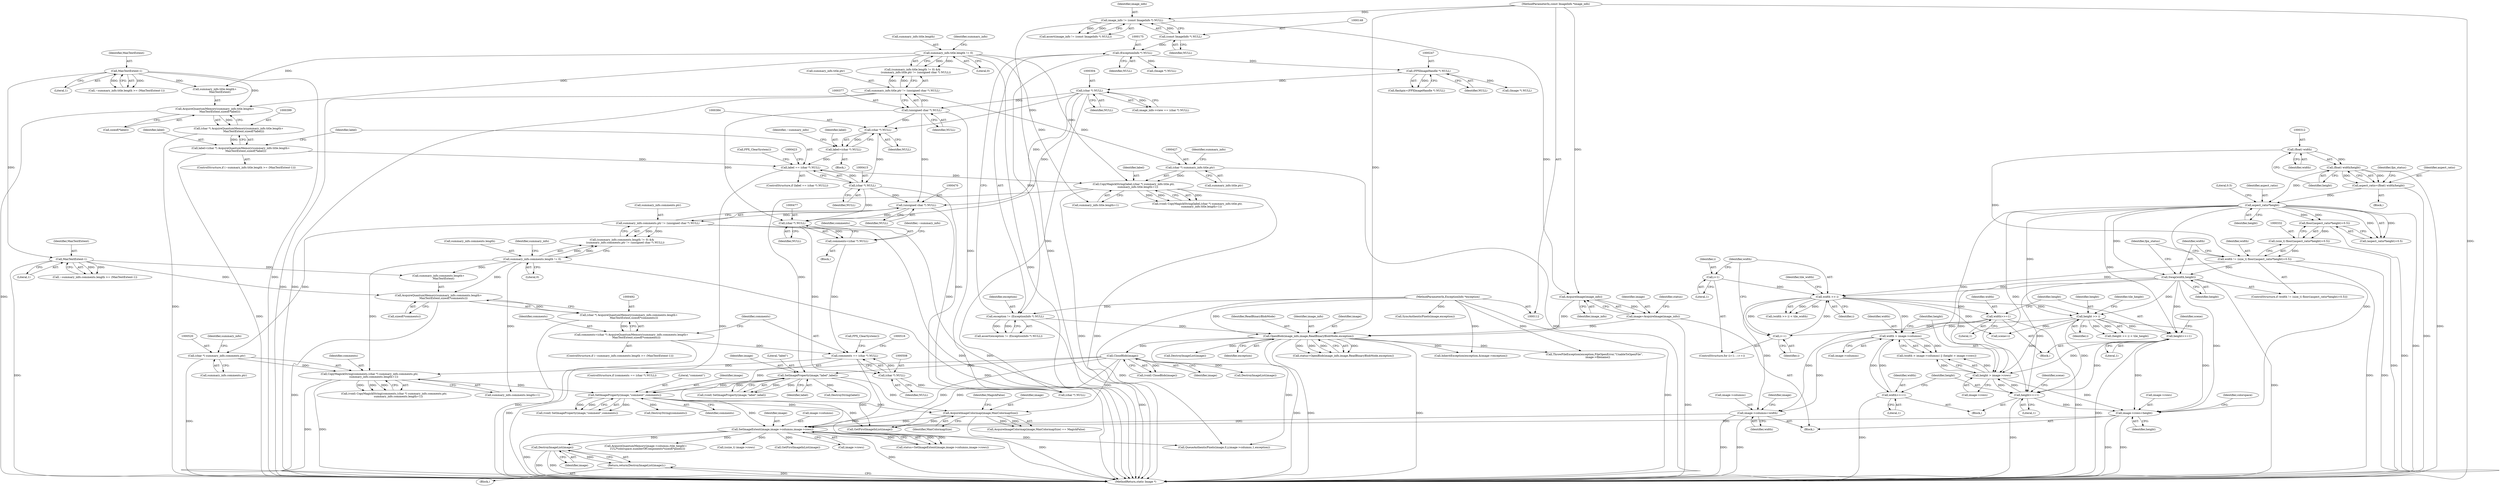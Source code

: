 digraph "0_ImageMagick_f6e9d0d9955e85bdd7540b251cd50d598dacc5e6_19@pointer" {
"1000698" [label="(Call,DestroyImageList(image))"];
"1000678" [label="(Call,SetImageExtent(image,image->columns,image->rows))"];
"1000535" [label="(Call,SetImageProperty(image,\"comment\",comments))"];
"1000209" [label="(Call,CloseBlob(image))"];
"1000189" [label="(Call,OpenBlob(image_info,image,ReadBinaryBlobMode,exception))"];
"1000185" [label="(Call,AcquireImage(image_info))"];
"1000145" [label="(Call,image_info != (const ImageInfo *) NULL)"];
"1000113" [label="(MethodParameterIn,const ImageInfo *image_info)"];
"1000147" [label="(Call,(const ImageInfo *) NULL)"];
"1000183" [label="(Call,image=AcquireImage(image_info))"];
"1000172" [label="(Call,exception != (ExceptionInfo *) NULL)"];
"1000114" [label="(MethodParameterIn,ExceptionInfo *exception)"];
"1000174" [label="(Call,(ExceptionInfo *) NULL)"];
"1000442" [label="(Call,SetImageProperty(image,\"label\",label))"];
"1000424" [label="(Call,CopyMagickString(label,(char *) summary_info.title.ptr,\n          summary_info.title.length+1))"];
"1000412" [label="(Call,label == (char *) NULL)"];
"1000396" [label="(Call,label=(char *) AcquireQuantumMemory(summary_info.title.length+\n            MaxTextExtent,sizeof(*label)))"];
"1000398" [label="(Call,(char *) AcquireQuantumMemory(summary_info.title.length+\n            MaxTextExtent,sizeof(*label)))"];
"1000400" [label="(Call,AcquireQuantumMemory(summary_info.title.length+\n            MaxTextExtent,sizeof(*label)))"];
"1000363" [label="(Call,summary_info.title.length != 0)"];
"1000393" [label="(Call,MaxTextExtent-1)"];
"1000381" [label="(Call,label=(char *) NULL)"];
"1000383" [label="(Call,(char *) NULL)"];
"1000303" [label="(Call,(char *) NULL)"];
"1000246" [label="(Call,(FPXImageHandle *) NULL)"];
"1000376" [label="(Call,(unsigned char *) NULL)"];
"1000414" [label="(Call,(char *) NULL)"];
"1000426" [label="(Call,(char *) summary_info.title.ptr)"];
"1000370" [label="(Call,summary_info.title.ptr != (unsigned char *) NULL)"];
"1000517" [label="(Call,CopyMagickString(comments,(char *) summary_info.comments.ptr,\n          summary_info.comments.length+1))"];
"1000505" [label="(Call,comments == (char *) NULL)"];
"1000474" [label="(Call,comments=(char *) NULL)"];
"1000476" [label="(Call,(char *) NULL)"];
"1000469" [label="(Call,(unsigned char *) NULL)"];
"1000489" [label="(Call,comments=(char *) AcquireQuantumMemory(summary_info.comments.length+\n            MaxTextExtent,sizeof(*comments)))"];
"1000491" [label="(Call,(char *) AcquireQuantumMemory(summary_info.comments.length+\n            MaxTextExtent,sizeof(*comments)))"];
"1000493" [label="(Call,AcquireQuantumMemory(summary_info.comments.length+\n            MaxTextExtent,sizeof(*comments)))"];
"1000456" [label="(Call,summary_info.comments.length != 0)"];
"1000486" [label="(Call,MaxTextExtent-1)"];
"1000507" [label="(Call,(char *) NULL)"];
"1000519" [label="(Call,(char *) summary_info.comments.ptr)"];
"1000463" [label="(Call,summary_info.comments.ptr != (unsigned char *) NULL)"];
"1000652" [label="(Call,AcquireImageColormap(image,MaxColormapSize))"];
"1000620" [label="(Call,image->columns=width)"];
"1000578" [label="(Call,width>>=1)"];
"1000552" [label="(Call,width >> i)"];
"1000329" [label="(Call,width != (size_t) floor((aspect_ratio*height)+0.5))"];
"1000311" [label="(Call,(float) width)"];
"1000331" [label="(Call,(size_t) floor((aspect_ratio*height)+0.5))"];
"1000333" [label="(Call,floor((aspect_ratio*height)+0.5))"];
"1000335" [label="(Call,aspect_ratio*height)"];
"1000308" [label="(Call,aspect_ratio=(float) width/height)"];
"1000310" [label="(Call,(float) width/height)"];
"1000339" [label="(Call,Swap(width,height))"];
"1000547" [label="(Call,i++)"];
"1000557" [label="(Call,height >> i)"];
"1000544" [label="(Call,i=1)"];
"1000596" [label="(Call,width > image->columns)"];
"1000607" [label="(Call,width>>=1)"];
"1000625" [label="(Call,image->rows=height)"];
"1000601" [label="(Call,height > image->rows)"];
"1000610" [label="(Call,height>>=1)"];
"1000581" [label="(Call,height>>=1)"];
"1000697" [label="(Return,return(DestroyImageList(image));)"];
"1000422" [label="(Call,(void) CopyMagickString(label,(char *) summary_info.title.ptr,\n          summary_info.title.length+1))"];
"1000490" [label="(Identifier,comments)"];
"1000433" [label="(Call,summary_info.title.length+1)"];
"1000171" [label="(Call,assert(exception != (ExceptionInfo *) NULL))"];
"1000193" [label="(Identifier,exception)"];
"1000577" [label="(Block,)"];
"1000491" [label="(Call,(char *) AcquireQuantumMemory(summary_info.comments.length+\n            MaxTextExtent,sizeof(*comments)))"];
"1000387" [label="(Call,~summary_info.title.length >= (MaxTextExtent-1))"];
"1000621" [label="(Call,image->columns)"];
"1000401" [label="(Call,summary_info.title.length+\n            MaxTextExtent)"];
"1000184" [label="(Identifier,image)"];
"1000330" [label="(Identifier,width)"];
"1000400" [label="(Call,AcquireQuantumMemory(summary_info.title.length+\n            MaxTextExtent,sizeof(*label)))"];
"1000518" [label="(Identifier,comments)"];
"1000606" [label="(Block,)"];
"1000440" [label="(Call,(void) SetImageProperty(image,\"label\",label))"];
"1000634" [label="(Identifier,colorspace)"];
"1000479" [label="(ControlStructure,if (~summary_info.comments.length >= (MaxTextExtent-1)))"];
"1000448" [label="(Call,DestroyString(label))"];
"1000537" [label="(Literal,\"comment\")"];
"1000541" [label="(Call,DestroyString(comments))"];
"1000210" [label="(Identifier,image)"];
"1000624" [label="(Identifier,width)"];
"1000551" [label="(Call,(width >> i) < tile_width)"];
"1000272" [label="(Call,ThrowFileException(exception,FileOpenError,\"UnableToOpenFile\",\n        image->filename))"];
"1000186" [label="(Identifier,image_info)"];
"1000674" [label="(Call,GetFirstImageInList(image))"];
"1000507" [label="(Call,(char *) NULL)"];
"1000335" [label="(Call,aspect_ratio*height)"];
"1000336" [label="(Identifier,aspect_ratio)"];
"1000390" [label="(Identifier,~summary_info)"];
"1000608" [label="(Identifier,width)"];
"1000188" [label="(Identifier,status)"];
"1000187" [label="(Call,status=OpenBlob(image_info,image,ReadBinaryBlobMode,exception))"];
"1000341" [label="(Identifier,height)"];
"1000338" [label="(Literal,0.5)"];
"1000183" [label="(Call,image=AcquireImage(image_info))"];
"1000611" [label="(Identifier,height)"];
"1000328" [label="(ControlStructure,if (width != (size_t) floor((aspect_ratio*height)+0.5)))"];
"1000486" [label="(Call,MaxTextExtent-1)"];
"1000601" [label="(Call,height > image->rows)"];
"1000517" [label="(Call,CopyMagickString(comments,(char *) summary_info.comments.ptr,\n          summary_info.comments.length+1))"];
"1000545" [label="(Identifier,i)"];
"1000538" [label="(Identifier,comments)"];
"1000475" [label="(Identifier,comments)"];
"1000471" [label="(Identifier,NULL)"];
"1000314" [label="(Identifier,height)"];
"1000172" [label="(Call,exception != (ExceptionInfo *) NULL)"];
"1000556" [label="(Call,(height >> i) < tile_height)"];
"1000382" [label="(Identifier,label)"];
"1000244" [label="(Call,flashpix=(FPXImageHandle *) NULL)"];
"1000281" [label="(Call,DestroyImageList(image))"];
"1000413" [label="(Identifier,label)"];
"1000603" [label="(Call,image->rows)"];
"1000174" [label="(Call,(ExceptionInfo *) NULL)"];
"1000248" [label="(Identifier,NULL)"];
"1000204" [label="(Call,(Image *) NULL)"];
"1000629" [label="(Identifier,height)"];
"1000697" [label="(Return,return(DestroyImageList(image));)"];
"1000596" [label="(Call,width > image->columns)"];
"1000678" [label="(Call,SetImageExtent(image,image->columns,image->rows))"];
"1000176" [label="(Identifier,NULL)"];
"1000478" [label="(Identifier,NULL)"];
"1000362" [label="(Call,(summary_info.title.length != 0) &&\n        (summary_info.title.ptr != (unsigned char *) NULL))"];
"1000147" [label="(Call,(const ImageInfo *) NULL)"];
"1000146" [label="(Identifier,image_info)"];
"1000536" [label="(Identifier,image)"];
"1000933" [label="(Call,QueueAuthenticPixels(image,0,y,image->columns,1,exception))"];
"1000414" [label="(Call,(char *) NULL)"];
"1000306" [label="(Block,)"];
"1000691" [label="(Call,InheritException(exception,&image->exception))"];
"1000676" [label="(Call,status=SetImageExtent(image,image->columns,image->rows))"];
"1000555" [label="(Identifier,tile_width)"];
"1000609" [label="(Literal,1)"];
"1000474" [label="(Call,comments=(char *) NULL)"];
"1000543" [label="(ControlStructure,for (i=1; ; i++))"];
"1000408" [label="(Call,sizeof(*label))"];
"1000552" [label="(Call,width >> i)"];
"1000311" [label="(Call,(float) width)"];
"1000597" [label="(Identifier,width)"];
"1000548" [label="(Identifier,i)"];
"1000529" [label="(Identifier,summary_info)"];
"1000578" [label="(Call,width>>=1)"];
"1000544" [label="(Call,i=1)"];
"1000626" [label="(Call,image->rows)"];
"1000704" [label="(Call,AcquireQuantumMemory(image->columns,(tile_height+\n    1UL)*colorspace.numberOfComponents*sizeof(*pixels)))"];
"1000535" [label="(Call,SetImageProperty(image,\"comment\",comments))"];
"1000284" [label="(Call,(Image *) NULL)"];
"1000464" [label="(Call,summary_info.comments.ptr)"];
"1000610" [label="(Call,height>>=1)"];
"1000371" [label="(Call,summary_info.title.ptr)"];
"1000115" [label="(Block,)"];
"1000526" [label="(Call,summary_info.comments.length+1)"];
"1000521" [label="(Call,summary_info.comments.ptr)"];
"1000331" [label="(Call,(size_t) floor((aspect_ratio*height)+0.5))"];
"1000654" [label="(Identifier,MaxColormapSize)"];
"1000337" [label="(Identifier,height)"];
"1000546" [label="(Literal,1)"];
"1000581" [label="(Call,height>>=1)"];
"1000416" [label="(Identifier,NULL)"];
"1000173" [label="(Identifier,exception)"];
"1001194" [label="(Call,SyncAuthenticPixels(image,exception))"];
"1000680" [label="(Call,image->columns)"];
"1000511" [label="(Call,FPX_ClearSystem())"];
"1000376" [label="(Call,(unsigned char *) NULL)"];
"1000299" [label="(Call,image_info->view == (char *) NULL)"];
"1000113" [label="(MethodParameterIn,const ImageInfo *image_info)"];
"1000428" [label="(Call,summary_info.title.ptr)"];
"1000385" [label="(Identifier,NULL)"];
"1000386" [label="(ControlStructure,if (~summary_info.title.length >= (MaxTextExtent-1)))"];
"1000505" [label="(Call,comments == (char *) NULL)"];
"1000515" [label="(Call,(void) CopyMagickString(comments,(char *) summary_info.comments.ptr,\n          summary_info.comments.length+1))"];
"1000558" [label="(Identifier,height)"];
"1000425" [label="(Identifier,label)"];
"1000559" [label="(Identifier,i)"];
"1000334" [label="(Call,(aspect_ratio*height)+0.5)"];
"1000309" [label="(Identifier,aspect_ratio)"];
"1000144" [label="(Call,assert(image_info != (const ImageInfo *) NULL))"];
"1000489" [label="(Call,comments=(char *) AcquireQuantumMemory(summary_info.comments.length+\n            MaxTextExtent,sizeof(*comments)))"];
"1000488" [label="(Literal,1)"];
"1000436" [label="(Identifier,summary_info)"];
"1000472" [label="(Block,)"];
"1000476" [label="(Call,(char *) NULL)"];
"1000554" [label="(Identifier,i)"];
"1000580" [label="(Literal,1)"];
"1000316" [label="(Identifier,fpx_status)"];
"1000305" [label="(Identifier,NULL)"];
"1000339" [label="(Call,Swap(width,height))"];
"1000504" [label="(ControlStructure,if (comments == (char *) NULL))"];
"1000690" [label="(Block,)"];
"1000394" [label="(Identifier,MaxTextExtent)"];
"1000303" [label="(Call,(char *) NULL)"];
"1000466" [label="(Identifier,summary_info)"];
"1000443" [label="(Identifier,image)"];
"1000699" [label="(Identifier,image)"];
"1000370" [label="(Call,summary_info.title.ptr != (unsigned char *) NULL)"];
"1000383" [label="(Call,(char *) NULL)"];
"1000698" [label="(Call,DestroyImageList(image))"];
"1000364" [label="(Call,summary_info.title.length)"];
"1000373" [label="(Identifier,summary_info)"];
"1000412" [label="(Call,label == (char *) NULL)"];
"1000509" [label="(Identifier,NULL)"];
"1000627" [label="(Identifier,image)"];
"1000340" [label="(Identifier,width)"];
"1000192" [label="(Identifier,ReadBinaryBlobMode)"];
"1000607" [label="(Call,width>>=1)"];
"1000480" [label="(Call,~summary_info.comments.length >= (MaxTextExtent-1))"];
"1000595" [label="(Call,(width > image->columns) || (height > image->rows))"];
"1000557" [label="(Call,height >> i)"];
"1000424" [label="(Call,CopyMagickString(label,(char *) summary_info.title.ptr,\n          summary_info.title.length+1))"];
"1000343" [label="(Identifier,fpx_status)"];
"1000553" [label="(Identifier,width)"];
"1000533" [label="(Call,(void) SetImageProperty(image,\"comment\",comments))"];
"1000579" [label="(Identifier,width)"];
"1000493" [label="(Call,AcquireQuantumMemory(summary_info.comments.length+\n            MaxTextExtent,sizeof(*comments)))"];
"1000444" [label="(Literal,\"label\")"];
"1000363" [label="(Call,summary_info.title.length != 0)"];
"1000583" [label="(Literal,1)"];
"1000457" [label="(Call,summary_info.comments.length)"];
"1000397" [label="(Identifier,label)"];
"1000562" [label="(Call,scene=i)"];
"1000469" [label="(Call,(unsigned char *) NULL)"];
"1000923" [label="(Call,(ssize_t) image->rows)"];
"1000598" [label="(Call,image->columns)"];
"1000398" [label="(Call,(char *) AcquireQuantumMemory(summary_info.title.length+\n            MaxTextExtent,sizeof(*label)))"];
"1000612" [label="(Literal,1)"];
"1000209" [label="(Call,CloseBlob(image))"];
"1000246" [label="(Call,(FPXImageHandle *) NULL)"];
"1000445" [label="(Identifier,label)"];
"1000145" [label="(Call,image_info != (const ImageInfo *) NULL)"];
"1000381" [label="(Call,label=(char *) NULL)"];
"1000455" [label="(Call,(summary_info.comments.length != 0) &&\n        (summary_info.comments.ptr != (unsigned char *) NULL))"];
"1000369" [label="(Literal,0)"];
"1000207" [label="(Call,(void) CloseBlob(image))"];
"1000456" [label="(Call,summary_info.comments.length != 0)"];
"1000185" [label="(Call,AcquireImage(image_info))"];
"1000651" [label="(Call,AcquireImageColormap(image,MaxColormapSize) == MagickFalse)"];
"1000614" [label="(Identifier,scene)"];
"1000308" [label="(Call,aspect_ratio=(float) width/height)"];
"1000149" [label="(Identifier,NULL)"];
"1000591" [label="(Call,(char *) NULL)"];
"1000201" [label="(Call,DestroyImageList(image))"];
"1000602" [label="(Identifier,height)"];
"1000652" [label="(Call,AcquireImageColormap(image,MaxColormapSize))"];
"1000483" [label="(Identifier,~summary_info)"];
"1000494" [label="(Call,summary_info.comments.length+\n            MaxTextExtent)"];
"1000462" [label="(Literal,0)"];
"1000519" [label="(Call,(char *) summary_info.comments.ptr)"];
"1000329" [label="(Call,width != (size_t) floor((aspect_ratio*height)+0.5))"];
"1000442" [label="(Call,SetImageProperty(image,\"label\",label))"];
"1000620" [label="(Call,image->columns=width)"];
"1000189" [label="(Call,OpenBlob(image_info,image,ReadBinaryBlobMode,exception))"];
"1000396" [label="(Call,label=(char *) AcquireQuantumMemory(summary_info.title.length+\n            MaxTextExtent,sizeof(*label)))"];
"1000393" [label="(Call,MaxTextExtent-1)"];
"1000506" [label="(Identifier,comments)"];
"1001229" [label="(MethodReturn,static Image *)"];
"1000114" [label="(MethodParameterIn,ExceptionInfo *exception)"];
"1000395" [label="(Literal,1)"];
"1000190" [label="(Identifier,image_info)"];
"1000313" [label="(Identifier,width)"];
"1000655" [label="(Identifier,MagickFalse)"];
"1000418" [label="(Call,FPX_ClearSystem())"];
"1000463" [label="(Call,summary_info.comments.ptr != (unsigned char *) NULL)"];
"1000310" [label="(Call,(float) width/height)"];
"1000191" [label="(Identifier,image)"];
"1000560" [label="(Identifier,tile_height)"];
"1000379" [label="(Block,)"];
"1000378" [label="(Identifier,NULL)"];
"1001227" [label="(Call,GetFirstImageInList(image))"];
"1000547" [label="(Call,i++)"];
"1000426" [label="(Call,(char *) summary_info.title.ptr)"];
"1000501" [label="(Call,sizeof(*comments))"];
"1000333" [label="(Call,floor((aspect_ratio*height)+0.5))"];
"1000585" [label="(Identifier,scene)"];
"1000625" [label="(Call,image->rows=height)"];
"1000683" [label="(Call,image->rows)"];
"1000679" [label="(Identifier,image)"];
"1000487" [label="(Identifier,MaxTextExtent)"];
"1000653" [label="(Identifier,image)"];
"1000582" [label="(Identifier,height)"];
"1000411" [label="(ControlStructure,if (label == (char *) NULL))"];
"1000698" -> "1000697"  [label="AST: "];
"1000698" -> "1000699"  [label="CFG: "];
"1000699" -> "1000698"  [label="AST: "];
"1000697" -> "1000698"  [label="CFG: "];
"1000698" -> "1001229"  [label="DDG: "];
"1000698" -> "1001229"  [label="DDG: "];
"1000698" -> "1000697"  [label="DDG: "];
"1000678" -> "1000698"  [label="DDG: "];
"1000678" -> "1000676"  [label="AST: "];
"1000678" -> "1000683"  [label="CFG: "];
"1000679" -> "1000678"  [label="AST: "];
"1000680" -> "1000678"  [label="AST: "];
"1000683" -> "1000678"  [label="AST: "];
"1000676" -> "1000678"  [label="CFG: "];
"1000678" -> "1001229"  [label="DDG: "];
"1000678" -> "1001229"  [label="DDG: "];
"1000678" -> "1000676"  [label="DDG: "];
"1000678" -> "1000676"  [label="DDG: "];
"1000678" -> "1000676"  [label="DDG: "];
"1000535" -> "1000678"  [label="DDG: "];
"1000652" -> "1000678"  [label="DDG: "];
"1000209" -> "1000678"  [label="DDG: "];
"1000442" -> "1000678"  [label="DDG: "];
"1000620" -> "1000678"  [label="DDG: "];
"1000625" -> "1000678"  [label="DDG: "];
"1000678" -> "1000704"  [label="DDG: "];
"1000678" -> "1000923"  [label="DDG: "];
"1000678" -> "1000933"  [label="DDG: "];
"1000678" -> "1001227"  [label="DDG: "];
"1000535" -> "1000533"  [label="AST: "];
"1000535" -> "1000538"  [label="CFG: "];
"1000536" -> "1000535"  [label="AST: "];
"1000537" -> "1000535"  [label="AST: "];
"1000538" -> "1000535"  [label="AST: "];
"1000533" -> "1000535"  [label="CFG: "];
"1000535" -> "1000533"  [label="DDG: "];
"1000535" -> "1000533"  [label="DDG: "];
"1000535" -> "1000533"  [label="DDG: "];
"1000209" -> "1000535"  [label="DDG: "];
"1000442" -> "1000535"  [label="DDG: "];
"1000517" -> "1000535"  [label="DDG: "];
"1000535" -> "1000541"  [label="DDG: "];
"1000535" -> "1000652"  [label="DDG: "];
"1000535" -> "1000674"  [label="DDG: "];
"1000209" -> "1000207"  [label="AST: "];
"1000209" -> "1000210"  [label="CFG: "];
"1000210" -> "1000209"  [label="AST: "];
"1000207" -> "1000209"  [label="CFG: "];
"1000209" -> "1000207"  [label="DDG: "];
"1000189" -> "1000209"  [label="DDG: "];
"1000209" -> "1000281"  [label="DDG: "];
"1000209" -> "1000442"  [label="DDG: "];
"1000209" -> "1000652"  [label="DDG: "];
"1000209" -> "1000674"  [label="DDG: "];
"1000189" -> "1000187"  [label="AST: "];
"1000189" -> "1000193"  [label="CFG: "];
"1000190" -> "1000189"  [label="AST: "];
"1000191" -> "1000189"  [label="AST: "];
"1000192" -> "1000189"  [label="AST: "];
"1000193" -> "1000189"  [label="AST: "];
"1000187" -> "1000189"  [label="CFG: "];
"1000189" -> "1001229"  [label="DDG: "];
"1000189" -> "1001229"  [label="DDG: "];
"1000189" -> "1001229"  [label="DDG: "];
"1000189" -> "1000187"  [label="DDG: "];
"1000189" -> "1000187"  [label="DDG: "];
"1000189" -> "1000187"  [label="DDG: "];
"1000189" -> "1000187"  [label="DDG: "];
"1000185" -> "1000189"  [label="DDG: "];
"1000113" -> "1000189"  [label="DDG: "];
"1000183" -> "1000189"  [label="DDG: "];
"1000172" -> "1000189"  [label="DDG: "];
"1000114" -> "1000189"  [label="DDG: "];
"1000189" -> "1000201"  [label="DDG: "];
"1000189" -> "1000272"  [label="DDG: "];
"1000189" -> "1000691"  [label="DDG: "];
"1000189" -> "1000933"  [label="DDG: "];
"1000185" -> "1000183"  [label="AST: "];
"1000185" -> "1000186"  [label="CFG: "];
"1000186" -> "1000185"  [label="AST: "];
"1000183" -> "1000185"  [label="CFG: "];
"1000185" -> "1000183"  [label="DDG: "];
"1000145" -> "1000185"  [label="DDG: "];
"1000113" -> "1000185"  [label="DDG: "];
"1000145" -> "1000144"  [label="AST: "];
"1000145" -> "1000147"  [label="CFG: "];
"1000146" -> "1000145"  [label="AST: "];
"1000147" -> "1000145"  [label="AST: "];
"1000144" -> "1000145"  [label="CFG: "];
"1000145" -> "1001229"  [label="DDG: "];
"1000145" -> "1000144"  [label="DDG: "];
"1000145" -> "1000144"  [label="DDG: "];
"1000113" -> "1000145"  [label="DDG: "];
"1000147" -> "1000145"  [label="DDG: "];
"1000113" -> "1000112"  [label="AST: "];
"1000113" -> "1001229"  [label="DDG: "];
"1000147" -> "1000149"  [label="CFG: "];
"1000148" -> "1000147"  [label="AST: "];
"1000149" -> "1000147"  [label="AST: "];
"1000147" -> "1000174"  [label="DDG: "];
"1000183" -> "1000115"  [label="AST: "];
"1000184" -> "1000183"  [label="AST: "];
"1000188" -> "1000183"  [label="CFG: "];
"1000183" -> "1001229"  [label="DDG: "];
"1000172" -> "1000171"  [label="AST: "];
"1000172" -> "1000174"  [label="CFG: "];
"1000173" -> "1000172"  [label="AST: "];
"1000174" -> "1000172"  [label="AST: "];
"1000171" -> "1000172"  [label="CFG: "];
"1000172" -> "1001229"  [label="DDG: "];
"1000172" -> "1000171"  [label="DDG: "];
"1000172" -> "1000171"  [label="DDG: "];
"1000114" -> "1000172"  [label="DDG: "];
"1000174" -> "1000172"  [label="DDG: "];
"1000114" -> "1000112"  [label="AST: "];
"1000114" -> "1001229"  [label="DDG: "];
"1000114" -> "1000272"  [label="DDG: "];
"1000114" -> "1000691"  [label="DDG: "];
"1000114" -> "1000933"  [label="DDG: "];
"1000114" -> "1001194"  [label="DDG: "];
"1000174" -> "1000176"  [label="CFG: "];
"1000175" -> "1000174"  [label="AST: "];
"1000176" -> "1000174"  [label="AST: "];
"1000174" -> "1000204"  [label="DDG: "];
"1000174" -> "1000246"  [label="DDG: "];
"1000442" -> "1000440"  [label="AST: "];
"1000442" -> "1000445"  [label="CFG: "];
"1000443" -> "1000442"  [label="AST: "];
"1000444" -> "1000442"  [label="AST: "];
"1000445" -> "1000442"  [label="AST: "];
"1000440" -> "1000442"  [label="CFG: "];
"1000442" -> "1000440"  [label="DDG: "];
"1000442" -> "1000440"  [label="DDG: "];
"1000442" -> "1000440"  [label="DDG: "];
"1000424" -> "1000442"  [label="DDG: "];
"1000442" -> "1000448"  [label="DDG: "];
"1000442" -> "1000652"  [label="DDG: "];
"1000442" -> "1000674"  [label="DDG: "];
"1000424" -> "1000422"  [label="AST: "];
"1000424" -> "1000433"  [label="CFG: "];
"1000425" -> "1000424"  [label="AST: "];
"1000426" -> "1000424"  [label="AST: "];
"1000433" -> "1000424"  [label="AST: "];
"1000422" -> "1000424"  [label="CFG: "];
"1000424" -> "1001229"  [label="DDG: "];
"1000424" -> "1001229"  [label="DDG: "];
"1000424" -> "1000422"  [label="DDG: "];
"1000424" -> "1000422"  [label="DDG: "];
"1000424" -> "1000422"  [label="DDG: "];
"1000412" -> "1000424"  [label="DDG: "];
"1000426" -> "1000424"  [label="DDG: "];
"1000363" -> "1000424"  [label="DDG: "];
"1000412" -> "1000411"  [label="AST: "];
"1000412" -> "1000414"  [label="CFG: "];
"1000413" -> "1000412"  [label="AST: "];
"1000414" -> "1000412"  [label="AST: "];
"1000418" -> "1000412"  [label="CFG: "];
"1000423" -> "1000412"  [label="CFG: "];
"1000412" -> "1001229"  [label="DDG: "];
"1000396" -> "1000412"  [label="DDG: "];
"1000381" -> "1000412"  [label="DDG: "];
"1000414" -> "1000412"  [label="DDG: "];
"1000396" -> "1000386"  [label="AST: "];
"1000396" -> "1000398"  [label="CFG: "];
"1000397" -> "1000396"  [label="AST: "];
"1000398" -> "1000396"  [label="AST: "];
"1000413" -> "1000396"  [label="CFG: "];
"1000396" -> "1001229"  [label="DDG: "];
"1000398" -> "1000396"  [label="DDG: "];
"1000398" -> "1000400"  [label="CFG: "];
"1000399" -> "1000398"  [label="AST: "];
"1000400" -> "1000398"  [label="AST: "];
"1000398" -> "1001229"  [label="DDG: "];
"1000400" -> "1000398"  [label="DDG: "];
"1000400" -> "1000408"  [label="CFG: "];
"1000401" -> "1000400"  [label="AST: "];
"1000408" -> "1000400"  [label="AST: "];
"1000400" -> "1001229"  [label="DDG: "];
"1000363" -> "1000400"  [label="DDG: "];
"1000393" -> "1000400"  [label="DDG: "];
"1000363" -> "1000362"  [label="AST: "];
"1000363" -> "1000369"  [label="CFG: "];
"1000364" -> "1000363"  [label="AST: "];
"1000369" -> "1000363"  [label="AST: "];
"1000373" -> "1000363"  [label="CFG: "];
"1000362" -> "1000363"  [label="CFG: "];
"1000363" -> "1001229"  [label="DDG: "];
"1000363" -> "1000362"  [label="DDG: "];
"1000363" -> "1000362"  [label="DDG: "];
"1000363" -> "1000401"  [label="DDG: "];
"1000363" -> "1000433"  [label="DDG: "];
"1000393" -> "1000387"  [label="AST: "];
"1000393" -> "1000395"  [label="CFG: "];
"1000394" -> "1000393"  [label="AST: "];
"1000395" -> "1000393"  [label="AST: "];
"1000387" -> "1000393"  [label="CFG: "];
"1000393" -> "1001229"  [label="DDG: "];
"1000393" -> "1000387"  [label="DDG: "];
"1000393" -> "1000387"  [label="DDG: "];
"1000393" -> "1000401"  [label="DDG: "];
"1000393" -> "1000486"  [label="DDG: "];
"1000381" -> "1000379"  [label="AST: "];
"1000381" -> "1000383"  [label="CFG: "];
"1000382" -> "1000381"  [label="AST: "];
"1000383" -> "1000381"  [label="AST: "];
"1000390" -> "1000381"  [label="CFG: "];
"1000383" -> "1000381"  [label="DDG: "];
"1000383" -> "1000385"  [label="CFG: "];
"1000384" -> "1000383"  [label="AST: "];
"1000385" -> "1000383"  [label="AST: "];
"1000303" -> "1000383"  [label="DDG: "];
"1000376" -> "1000383"  [label="DDG: "];
"1000383" -> "1000414"  [label="DDG: "];
"1000303" -> "1000299"  [label="AST: "];
"1000303" -> "1000305"  [label="CFG: "];
"1000304" -> "1000303"  [label="AST: "];
"1000305" -> "1000303"  [label="AST: "];
"1000299" -> "1000303"  [label="CFG: "];
"1000303" -> "1000299"  [label="DDG: "];
"1000246" -> "1000303"  [label="DDG: "];
"1000303" -> "1000376"  [label="DDG: "];
"1000303" -> "1000469"  [label="DDG: "];
"1000303" -> "1000476"  [label="DDG: "];
"1000303" -> "1000591"  [label="DDG: "];
"1000246" -> "1000244"  [label="AST: "];
"1000246" -> "1000248"  [label="CFG: "];
"1000247" -> "1000246"  [label="AST: "];
"1000248" -> "1000246"  [label="AST: "];
"1000244" -> "1000246"  [label="CFG: "];
"1000246" -> "1000244"  [label="DDG: "];
"1000246" -> "1000284"  [label="DDG: "];
"1000376" -> "1000370"  [label="AST: "];
"1000376" -> "1000378"  [label="CFG: "];
"1000377" -> "1000376"  [label="AST: "];
"1000378" -> "1000376"  [label="AST: "];
"1000370" -> "1000376"  [label="CFG: "];
"1000376" -> "1000370"  [label="DDG: "];
"1000376" -> "1000469"  [label="DDG: "];
"1000376" -> "1000476"  [label="DDG: "];
"1000376" -> "1000591"  [label="DDG: "];
"1000414" -> "1000416"  [label="CFG: "];
"1000415" -> "1000414"  [label="AST: "];
"1000416" -> "1000414"  [label="AST: "];
"1000414" -> "1000469"  [label="DDG: "];
"1000414" -> "1000476"  [label="DDG: "];
"1000414" -> "1000591"  [label="DDG: "];
"1000426" -> "1000428"  [label="CFG: "];
"1000427" -> "1000426"  [label="AST: "];
"1000428" -> "1000426"  [label="AST: "];
"1000436" -> "1000426"  [label="CFG: "];
"1000426" -> "1001229"  [label="DDG: "];
"1000370" -> "1000426"  [label="DDG: "];
"1000370" -> "1000362"  [label="AST: "];
"1000371" -> "1000370"  [label="AST: "];
"1000362" -> "1000370"  [label="CFG: "];
"1000370" -> "1001229"  [label="DDG: "];
"1000370" -> "1001229"  [label="DDG: "];
"1000370" -> "1000362"  [label="DDG: "];
"1000370" -> "1000362"  [label="DDG: "];
"1000517" -> "1000515"  [label="AST: "];
"1000517" -> "1000526"  [label="CFG: "];
"1000518" -> "1000517"  [label="AST: "];
"1000519" -> "1000517"  [label="AST: "];
"1000526" -> "1000517"  [label="AST: "];
"1000515" -> "1000517"  [label="CFG: "];
"1000517" -> "1001229"  [label="DDG: "];
"1000517" -> "1001229"  [label="DDG: "];
"1000517" -> "1000515"  [label="DDG: "];
"1000517" -> "1000515"  [label="DDG: "];
"1000517" -> "1000515"  [label="DDG: "];
"1000505" -> "1000517"  [label="DDG: "];
"1000519" -> "1000517"  [label="DDG: "];
"1000456" -> "1000517"  [label="DDG: "];
"1000505" -> "1000504"  [label="AST: "];
"1000505" -> "1000507"  [label="CFG: "];
"1000506" -> "1000505"  [label="AST: "];
"1000507" -> "1000505"  [label="AST: "];
"1000511" -> "1000505"  [label="CFG: "];
"1000516" -> "1000505"  [label="CFG: "];
"1000505" -> "1001229"  [label="DDG: "];
"1000474" -> "1000505"  [label="DDG: "];
"1000489" -> "1000505"  [label="DDG: "];
"1000507" -> "1000505"  [label="DDG: "];
"1000474" -> "1000472"  [label="AST: "];
"1000474" -> "1000476"  [label="CFG: "];
"1000475" -> "1000474"  [label="AST: "];
"1000476" -> "1000474"  [label="AST: "];
"1000483" -> "1000474"  [label="CFG: "];
"1000476" -> "1000474"  [label="DDG: "];
"1000476" -> "1000478"  [label="CFG: "];
"1000477" -> "1000476"  [label="AST: "];
"1000478" -> "1000476"  [label="AST: "];
"1000469" -> "1000476"  [label="DDG: "];
"1000476" -> "1000507"  [label="DDG: "];
"1000469" -> "1000463"  [label="AST: "];
"1000469" -> "1000471"  [label="CFG: "];
"1000470" -> "1000469"  [label="AST: "];
"1000471" -> "1000469"  [label="AST: "];
"1000463" -> "1000469"  [label="CFG: "];
"1000469" -> "1000463"  [label="DDG: "];
"1000469" -> "1000591"  [label="DDG: "];
"1000489" -> "1000479"  [label="AST: "];
"1000489" -> "1000491"  [label="CFG: "];
"1000490" -> "1000489"  [label="AST: "];
"1000491" -> "1000489"  [label="AST: "];
"1000506" -> "1000489"  [label="CFG: "];
"1000489" -> "1001229"  [label="DDG: "];
"1000491" -> "1000489"  [label="DDG: "];
"1000491" -> "1000493"  [label="CFG: "];
"1000492" -> "1000491"  [label="AST: "];
"1000493" -> "1000491"  [label="AST: "];
"1000491" -> "1001229"  [label="DDG: "];
"1000493" -> "1000491"  [label="DDG: "];
"1000493" -> "1000501"  [label="CFG: "];
"1000494" -> "1000493"  [label="AST: "];
"1000501" -> "1000493"  [label="AST: "];
"1000493" -> "1001229"  [label="DDG: "];
"1000456" -> "1000493"  [label="DDG: "];
"1000486" -> "1000493"  [label="DDG: "];
"1000456" -> "1000455"  [label="AST: "];
"1000456" -> "1000462"  [label="CFG: "];
"1000457" -> "1000456"  [label="AST: "];
"1000462" -> "1000456"  [label="AST: "];
"1000466" -> "1000456"  [label="CFG: "];
"1000455" -> "1000456"  [label="CFG: "];
"1000456" -> "1001229"  [label="DDG: "];
"1000456" -> "1000455"  [label="DDG: "];
"1000456" -> "1000455"  [label="DDG: "];
"1000456" -> "1000494"  [label="DDG: "];
"1000456" -> "1000526"  [label="DDG: "];
"1000486" -> "1000480"  [label="AST: "];
"1000486" -> "1000488"  [label="CFG: "];
"1000487" -> "1000486"  [label="AST: "];
"1000488" -> "1000486"  [label="AST: "];
"1000480" -> "1000486"  [label="CFG: "];
"1000486" -> "1001229"  [label="DDG: "];
"1000486" -> "1000480"  [label="DDG: "];
"1000486" -> "1000480"  [label="DDG: "];
"1000486" -> "1000494"  [label="DDG: "];
"1000507" -> "1000509"  [label="CFG: "];
"1000508" -> "1000507"  [label="AST: "];
"1000509" -> "1000507"  [label="AST: "];
"1000507" -> "1000591"  [label="DDG: "];
"1000519" -> "1000521"  [label="CFG: "];
"1000520" -> "1000519"  [label="AST: "];
"1000521" -> "1000519"  [label="AST: "];
"1000529" -> "1000519"  [label="CFG: "];
"1000519" -> "1001229"  [label="DDG: "];
"1000463" -> "1000519"  [label="DDG: "];
"1000463" -> "1000455"  [label="AST: "];
"1000464" -> "1000463"  [label="AST: "];
"1000455" -> "1000463"  [label="CFG: "];
"1000463" -> "1001229"  [label="DDG: "];
"1000463" -> "1001229"  [label="DDG: "];
"1000463" -> "1000455"  [label="DDG: "];
"1000463" -> "1000455"  [label="DDG: "];
"1000652" -> "1000651"  [label="AST: "];
"1000652" -> "1000654"  [label="CFG: "];
"1000653" -> "1000652"  [label="AST: "];
"1000654" -> "1000652"  [label="AST: "];
"1000655" -> "1000652"  [label="CFG: "];
"1000652" -> "1001229"  [label="DDG: "];
"1000652" -> "1000651"  [label="DDG: "];
"1000652" -> "1000651"  [label="DDG: "];
"1000652" -> "1000674"  [label="DDG: "];
"1000620" -> "1000115"  [label="AST: "];
"1000620" -> "1000624"  [label="CFG: "];
"1000621" -> "1000620"  [label="AST: "];
"1000624" -> "1000620"  [label="AST: "];
"1000627" -> "1000620"  [label="CFG: "];
"1000620" -> "1001229"  [label="DDG: "];
"1000620" -> "1001229"  [label="DDG: "];
"1000578" -> "1000620"  [label="DDG: "];
"1000552" -> "1000620"  [label="DDG: "];
"1000596" -> "1000620"  [label="DDG: "];
"1000578" -> "1000577"  [label="AST: "];
"1000578" -> "1000580"  [label="CFG: "];
"1000579" -> "1000578"  [label="AST: "];
"1000580" -> "1000578"  [label="AST: "];
"1000582" -> "1000578"  [label="CFG: "];
"1000578" -> "1001229"  [label="DDG: "];
"1000552" -> "1000578"  [label="DDG: "];
"1000578" -> "1000596"  [label="DDG: "];
"1000552" -> "1000551"  [label="AST: "];
"1000552" -> "1000554"  [label="CFG: "];
"1000553" -> "1000552"  [label="AST: "];
"1000554" -> "1000552"  [label="AST: "];
"1000555" -> "1000552"  [label="CFG: "];
"1000552" -> "1000547"  [label="DDG: "];
"1000552" -> "1000551"  [label="DDG: "];
"1000552" -> "1000551"  [label="DDG: "];
"1000329" -> "1000552"  [label="DDG: "];
"1000339" -> "1000552"  [label="DDG: "];
"1000547" -> "1000552"  [label="DDG: "];
"1000544" -> "1000552"  [label="DDG: "];
"1000552" -> "1000557"  [label="DDG: "];
"1000552" -> "1000562"  [label="DDG: "];
"1000552" -> "1000596"  [label="DDG: "];
"1000329" -> "1000328"  [label="AST: "];
"1000329" -> "1000331"  [label="CFG: "];
"1000330" -> "1000329"  [label="AST: "];
"1000331" -> "1000329"  [label="AST: "];
"1000340" -> "1000329"  [label="CFG: "];
"1000343" -> "1000329"  [label="CFG: "];
"1000329" -> "1001229"  [label="DDG: "];
"1000329" -> "1001229"  [label="DDG: "];
"1000311" -> "1000329"  [label="DDG: "];
"1000331" -> "1000329"  [label="DDG: "];
"1000329" -> "1000339"  [label="DDG: "];
"1000311" -> "1000310"  [label="AST: "];
"1000311" -> "1000313"  [label="CFG: "];
"1000312" -> "1000311"  [label="AST: "];
"1000313" -> "1000311"  [label="AST: "];
"1000314" -> "1000311"  [label="CFG: "];
"1000311" -> "1000310"  [label="DDG: "];
"1000331" -> "1000333"  [label="CFG: "];
"1000332" -> "1000331"  [label="AST: "];
"1000333" -> "1000331"  [label="AST: "];
"1000331" -> "1001229"  [label="DDG: "];
"1000333" -> "1000331"  [label="DDG: "];
"1000333" -> "1000334"  [label="CFG: "];
"1000334" -> "1000333"  [label="AST: "];
"1000333" -> "1001229"  [label="DDG: "];
"1000335" -> "1000333"  [label="DDG: "];
"1000335" -> "1000333"  [label="DDG: "];
"1000335" -> "1000334"  [label="AST: "];
"1000335" -> "1000337"  [label="CFG: "];
"1000336" -> "1000335"  [label="AST: "];
"1000337" -> "1000335"  [label="AST: "];
"1000338" -> "1000335"  [label="CFG: "];
"1000335" -> "1001229"  [label="DDG: "];
"1000335" -> "1000334"  [label="DDG: "];
"1000335" -> "1000334"  [label="DDG: "];
"1000308" -> "1000335"  [label="DDG: "];
"1000310" -> "1000335"  [label="DDG: "];
"1000335" -> "1000339"  [label="DDG: "];
"1000335" -> "1000557"  [label="DDG: "];
"1000335" -> "1000581"  [label="DDG: "];
"1000335" -> "1000601"  [label="DDG: "];
"1000335" -> "1000610"  [label="DDG: "];
"1000335" -> "1000625"  [label="DDG: "];
"1000308" -> "1000306"  [label="AST: "];
"1000308" -> "1000310"  [label="CFG: "];
"1000309" -> "1000308"  [label="AST: "];
"1000310" -> "1000308"  [label="AST: "];
"1000316" -> "1000308"  [label="CFG: "];
"1000308" -> "1001229"  [label="DDG: "];
"1000310" -> "1000308"  [label="DDG: "];
"1000310" -> "1000308"  [label="DDG: "];
"1000310" -> "1000314"  [label="CFG: "];
"1000314" -> "1000310"  [label="AST: "];
"1000310" -> "1001229"  [label="DDG: "];
"1000339" -> "1000328"  [label="AST: "];
"1000339" -> "1000341"  [label="CFG: "];
"1000340" -> "1000339"  [label="AST: "];
"1000341" -> "1000339"  [label="AST: "];
"1000343" -> "1000339"  [label="CFG: "];
"1000339" -> "1001229"  [label="DDG: "];
"1000339" -> "1000557"  [label="DDG: "];
"1000339" -> "1000581"  [label="DDG: "];
"1000339" -> "1000601"  [label="DDG: "];
"1000339" -> "1000610"  [label="DDG: "];
"1000339" -> "1000625"  [label="DDG: "];
"1000547" -> "1000543"  [label="AST: "];
"1000547" -> "1000548"  [label="CFG: "];
"1000548" -> "1000547"  [label="AST: "];
"1000553" -> "1000547"  [label="CFG: "];
"1000557" -> "1000547"  [label="DDG: "];
"1000557" -> "1000556"  [label="AST: "];
"1000557" -> "1000559"  [label="CFG: "];
"1000558" -> "1000557"  [label="AST: "];
"1000559" -> "1000557"  [label="AST: "];
"1000560" -> "1000557"  [label="CFG: "];
"1000557" -> "1000556"  [label="DDG: "];
"1000557" -> "1000556"  [label="DDG: "];
"1000557" -> "1000562"  [label="DDG: "];
"1000557" -> "1000581"  [label="DDG: "];
"1000557" -> "1000601"  [label="DDG: "];
"1000557" -> "1000610"  [label="DDG: "];
"1000557" -> "1000625"  [label="DDG: "];
"1000544" -> "1000543"  [label="AST: "];
"1000544" -> "1000546"  [label="CFG: "];
"1000545" -> "1000544"  [label="AST: "];
"1000546" -> "1000544"  [label="AST: "];
"1000553" -> "1000544"  [label="CFG: "];
"1000596" -> "1000595"  [label="AST: "];
"1000596" -> "1000598"  [label="CFG: "];
"1000597" -> "1000596"  [label="AST: "];
"1000598" -> "1000596"  [label="AST: "];
"1000602" -> "1000596"  [label="CFG: "];
"1000595" -> "1000596"  [label="CFG: "];
"1000596" -> "1000595"  [label="DDG: "];
"1000596" -> "1000595"  [label="DDG: "];
"1000607" -> "1000596"  [label="DDG: "];
"1000596" -> "1000607"  [label="DDG: "];
"1000607" -> "1000606"  [label="AST: "];
"1000607" -> "1000609"  [label="CFG: "];
"1000608" -> "1000607"  [label="AST: "];
"1000609" -> "1000607"  [label="AST: "];
"1000611" -> "1000607"  [label="CFG: "];
"1000607" -> "1001229"  [label="DDG: "];
"1000625" -> "1000115"  [label="AST: "];
"1000625" -> "1000629"  [label="CFG: "];
"1000626" -> "1000625"  [label="AST: "];
"1000629" -> "1000625"  [label="AST: "];
"1000634" -> "1000625"  [label="CFG: "];
"1000625" -> "1001229"  [label="DDG: "];
"1000625" -> "1001229"  [label="DDG: "];
"1000601" -> "1000625"  [label="DDG: "];
"1000610" -> "1000625"  [label="DDG: "];
"1000581" -> "1000625"  [label="DDG: "];
"1000601" -> "1000595"  [label="AST: "];
"1000601" -> "1000603"  [label="CFG: "];
"1000602" -> "1000601"  [label="AST: "];
"1000603" -> "1000601"  [label="AST: "];
"1000595" -> "1000601"  [label="CFG: "];
"1000601" -> "1000595"  [label="DDG: "];
"1000601" -> "1000595"  [label="DDG: "];
"1000610" -> "1000601"  [label="DDG: "];
"1000581" -> "1000601"  [label="DDG: "];
"1000601" -> "1000610"  [label="DDG: "];
"1000610" -> "1000606"  [label="AST: "];
"1000610" -> "1000612"  [label="CFG: "];
"1000611" -> "1000610"  [label="AST: "];
"1000612" -> "1000610"  [label="AST: "];
"1000614" -> "1000610"  [label="CFG: "];
"1000610" -> "1001229"  [label="DDG: "];
"1000581" -> "1000610"  [label="DDG: "];
"1000581" -> "1000577"  [label="AST: "];
"1000581" -> "1000583"  [label="CFG: "];
"1000582" -> "1000581"  [label="AST: "];
"1000583" -> "1000581"  [label="AST: "];
"1000585" -> "1000581"  [label="CFG: "];
"1000581" -> "1001229"  [label="DDG: "];
"1000697" -> "1000690"  [label="AST: "];
"1001229" -> "1000697"  [label="CFG: "];
"1000697" -> "1001229"  [label="DDG: "];
}
